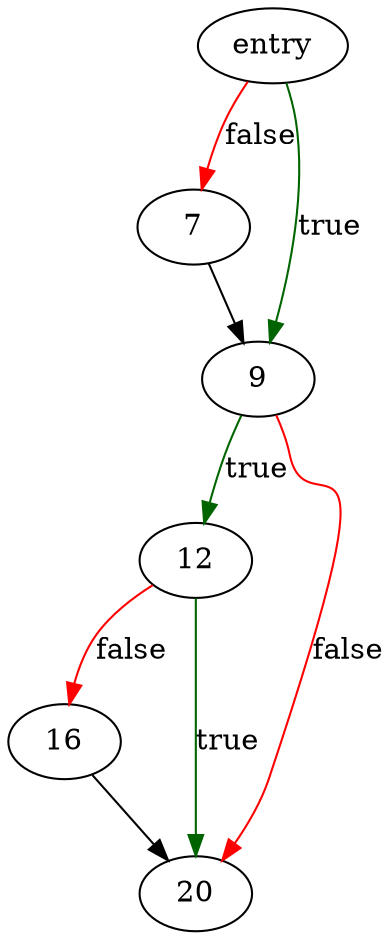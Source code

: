 digraph "make_ancestor" {
	// Node definitions.
	3 [label=entry];
	7;
	9;
	12;
	16;
	20;

	// Edge definitions.
	3 -> 7 [
		color=red
		label=false
	];
	3 -> 9 [
		color=darkgreen
		label=true
	];
	7 -> 9;
	9 -> 12 [
		color=darkgreen
		label=true
	];
	9 -> 20 [
		color=red
		label=false
	];
	12 -> 16 [
		color=red
		label=false
	];
	12 -> 20 [
		color=darkgreen
		label=true
	];
	16 -> 20;
}